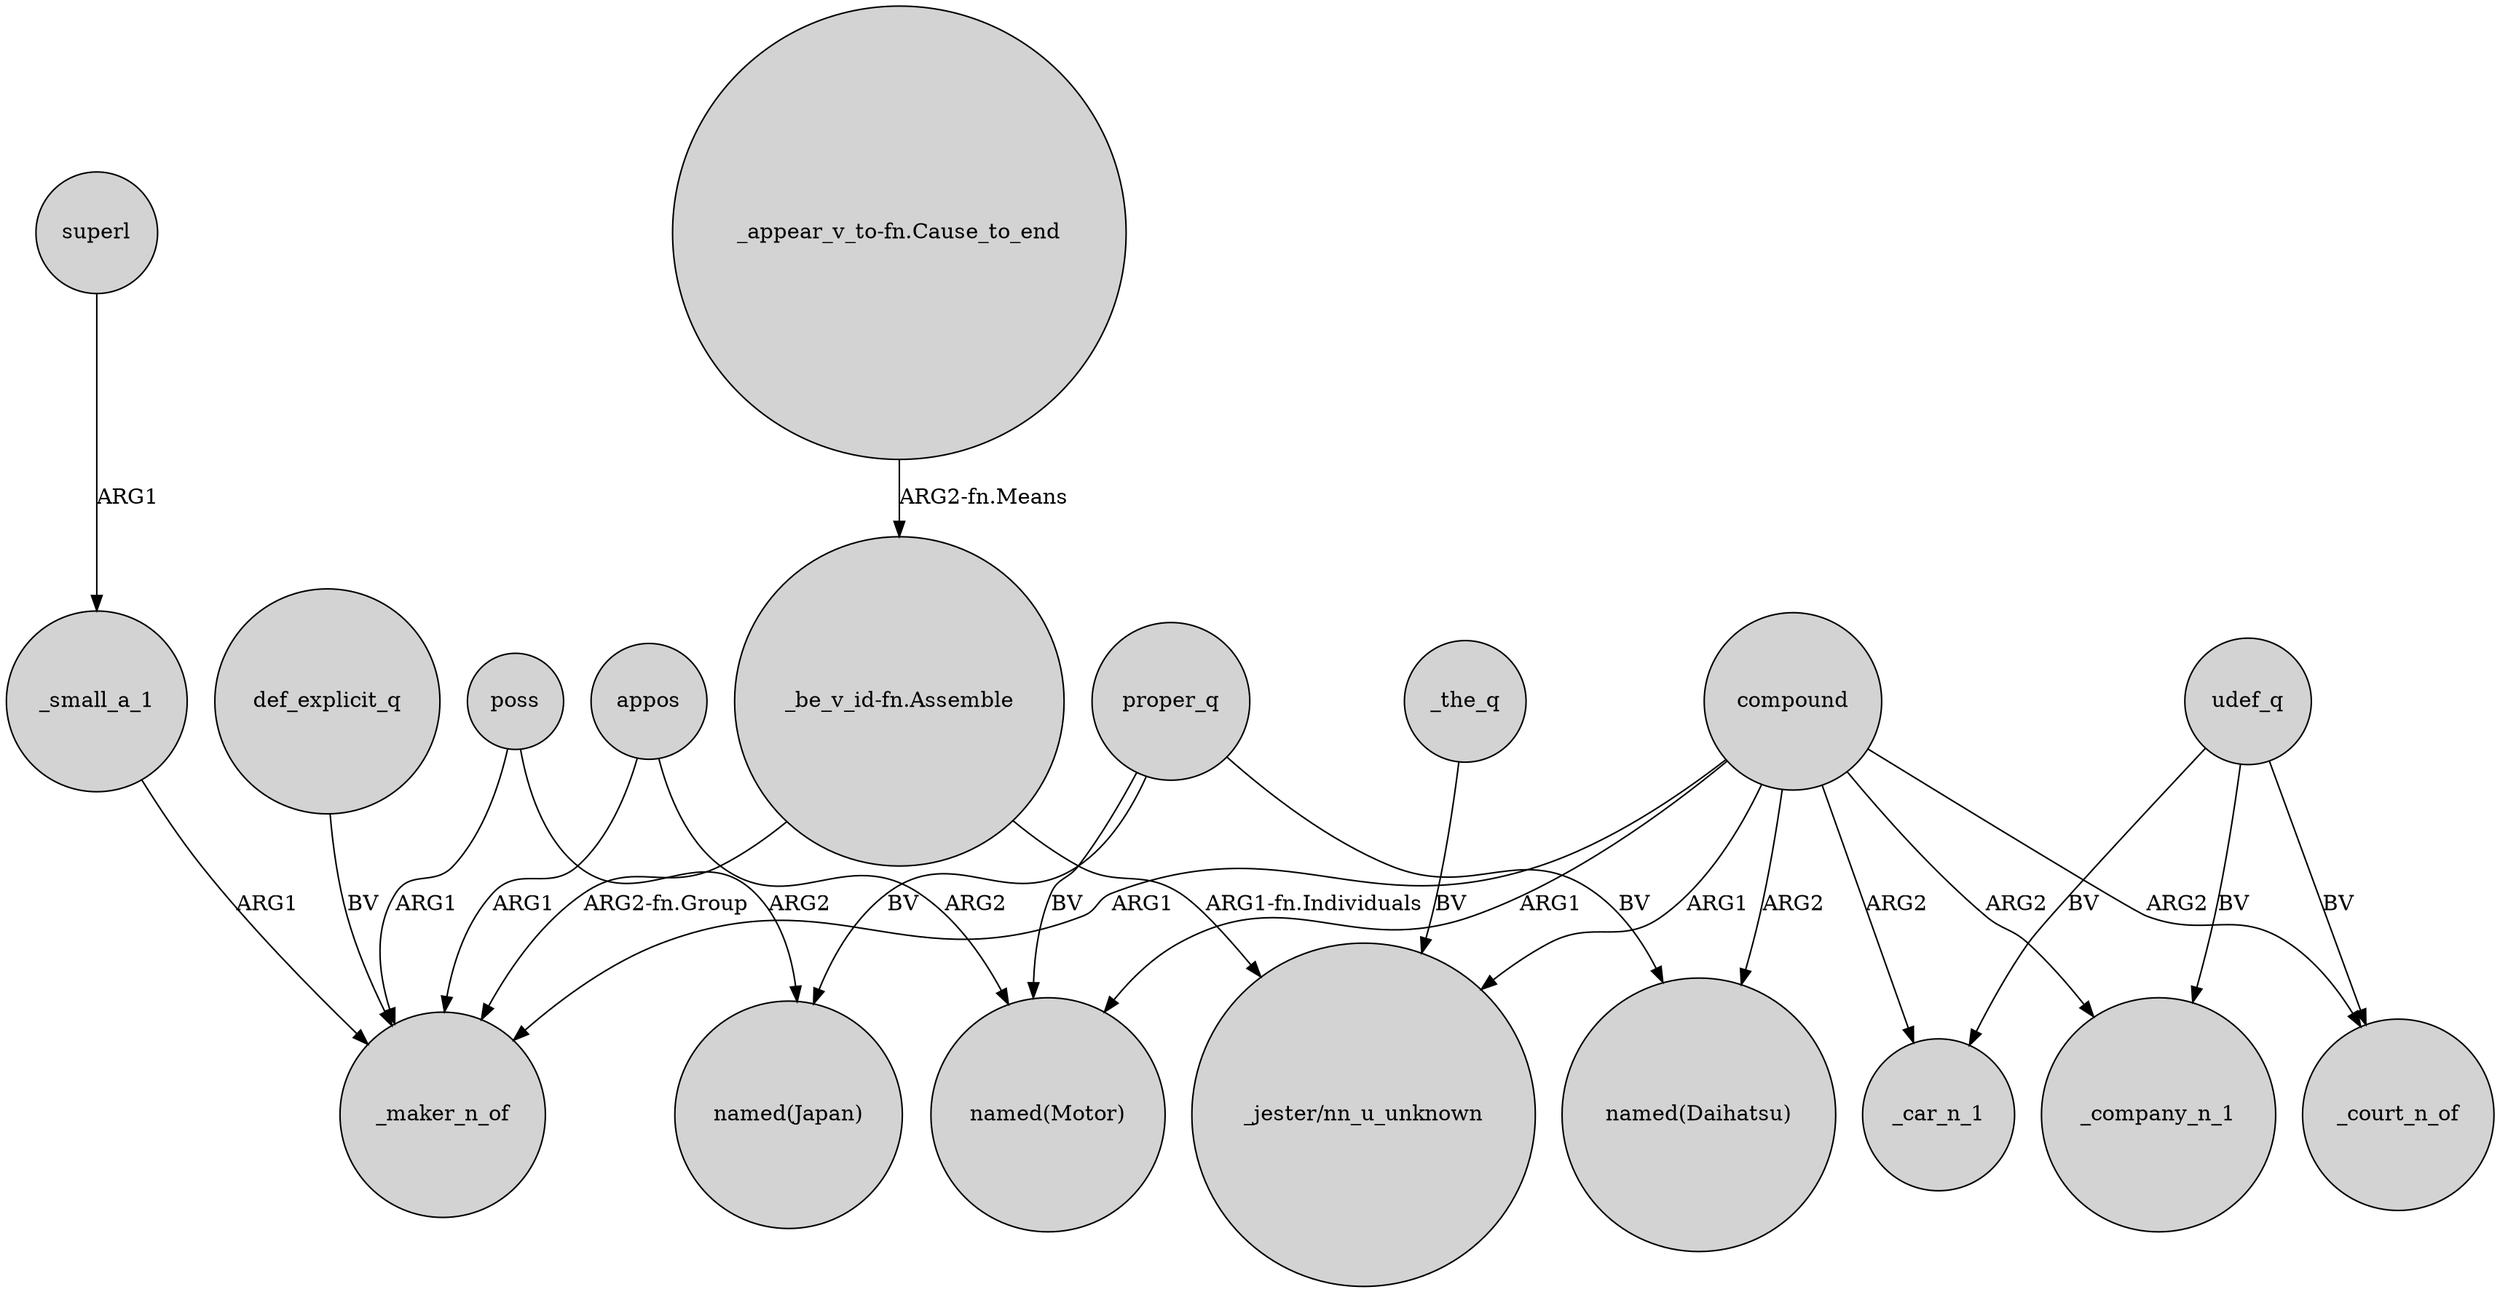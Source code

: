 digraph {
	node [shape=circle style=filled]
	appos -> _maker_n_of [label=ARG1]
	appos -> "named(Motor)" [label=ARG2]
	_the_q -> "_jester/nn_u_unknown" [label=BV]
	superl -> _small_a_1 [label=ARG1]
	"_be_v_id-fn.Assemble" -> _maker_n_of [label="ARG2-fn.Group"]
	compound -> _company_n_1 [label=ARG2]
	compound -> _court_n_of [label=ARG2]
	udef_q -> _company_n_1 [label=BV]
	poss -> "named(Japan)" [label=ARG2]
	"_be_v_id-fn.Assemble" -> "_jester/nn_u_unknown" [label="ARG1-fn.Individuals"]
	proper_q -> "named(Motor)" [label=BV]
	compound -> "_jester/nn_u_unknown" [label=ARG1]
	compound -> _car_n_1 [label=ARG2]
	proper_q -> "named(Japan)" [label=BV]
	udef_q -> _car_n_1 [label=BV]
	_small_a_1 -> _maker_n_of [label=ARG1]
	udef_q -> _court_n_of [label=BV]
	compound -> _maker_n_of [label=ARG1]
	poss -> _maker_n_of [label=ARG1]
	def_explicit_q -> _maker_n_of [label=BV]
	proper_q -> "named(Daihatsu)" [label=BV]
	"_appear_v_to-fn.Cause_to_end" -> "_be_v_id-fn.Assemble" [label="ARG2-fn.Means"]
	compound -> "named(Daihatsu)" [label=ARG2]
	compound -> "named(Motor)" [label=ARG1]
}

